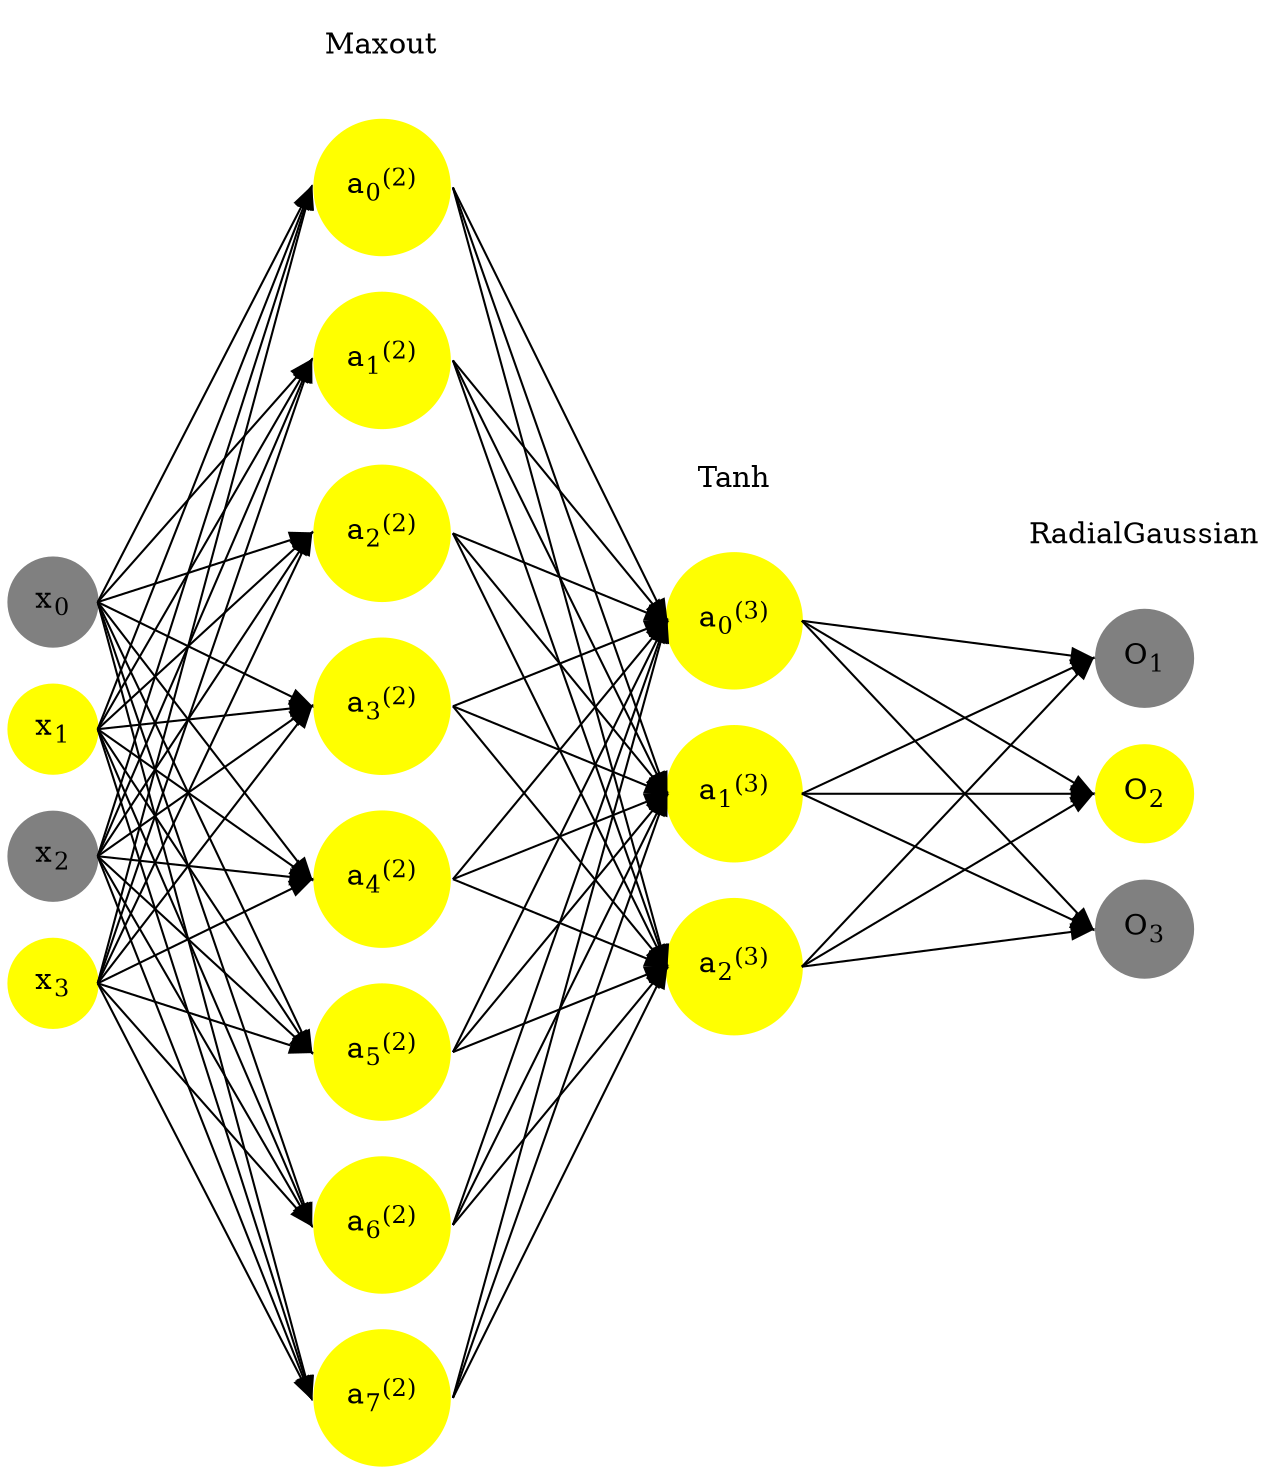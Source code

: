 digraph G {
	rankdir = LR;
	splines=false;
	edge[style=invis];
	ranksep= 1.4;
	{
	node [shape=circle, color="0.1667, 0.0, 0.5", style=filled, fillcolor="0.1667, 0.0, 0.5"];
	x0 [label=<x<sub>0</sub>>];
	}
	{
	node [shape=circle, color="0.1667, 1.0, 1.0", style=filled, fillcolor="0.1667, 1.0, 1.0"];
	x1 [label=<x<sub>1</sub>>];
	}
	{
	node [shape=circle, color="0.1667, 0.0, 0.5", style=filled, fillcolor="0.1667, 0.0, 0.5"];
	x2 [label=<x<sub>2</sub>>];
	}
	{
	node [shape=circle, color="0.1667, 1.0, 1.0", style=filled, fillcolor="0.1667, 1.0, 1.0"];
	x3 [label=<x<sub>3</sub>>];
	}
	{
	node [shape=circle, color="0.1667, 1.906258, 1.453129", style=filled, fillcolor="0.1667, 1.906258, 1.453129"];
	a02 [label=<a<sub>0</sub><sup>(2)</sup>>];
	}
	{
	node [shape=circle, color="0.1667, 1.906258, 1.453129", style=filled, fillcolor="0.1667, 1.906258, 1.453129"];
	a12 [label=<a<sub>1</sub><sup>(2)</sup>>];
	}
	{
	node [shape=circle, color="0.1667, 1.380078, 1.190039", style=filled, fillcolor="0.1667, 1.380078, 1.190039"];
	a22 [label=<a<sub>2</sub><sup>(2)</sup>>];
	}
	{
	node [shape=circle, color="0.1667, 1.380078, 1.190039", style=filled, fillcolor="0.1667, 1.380078, 1.190039"];
	a32 [label=<a<sub>3</sub><sup>(2)</sup>>];
	}
	{
	node [shape=circle, color="0.1667, 1.380078, 1.190039", style=filled, fillcolor="0.1667, 1.380078, 1.190039"];
	a42 [label=<a<sub>4</sub><sup>(2)</sup>>];
	}
	{
	node [shape=circle, color="0.1667, 1.380078, 1.190039", style=filled, fillcolor="0.1667, 1.380078, 1.190039"];
	a52 [label=<a<sub>5</sub><sup>(2)</sup>>];
	}
	{
	node [shape=circle, color="0.1667, 1.380078, 1.190039", style=filled, fillcolor="0.1667, 1.380078, 1.190039"];
	a62 [label=<a<sub>6</sub><sup>(2)</sup>>];
	}
	{
	node [shape=circle, color="0.1667, 1.380078, 1.190039", style=filled, fillcolor="0.1667, 1.380078, 1.190039"];
	a72 [label=<a<sub>7</sub><sup>(2)</sup>>];
	}
	{
	node [shape=circle, color="0.1667, 0.989805, 0.994902", style=filled, fillcolor="0.1667, 0.989805, 0.994902"];
	a03 [label=<a<sub>0</sub><sup>(3)</sup>>];
	}
	{
	node [shape=circle, color="0.1667, 0.998769, 0.999384", style=filled, fillcolor="0.1667, 0.998769, 0.999384"];
	a13 [label=<a<sub>1</sub><sup>(3)</sup>>];
	}
	{
	node [shape=circle, color="0.1667, 0.995151, 0.997575", style=filled, fillcolor="0.1667, 0.995151, 0.997575"];
	a23 [label=<a<sub>2</sub><sup>(3)</sup>>];
	}
	{
	node [shape=circle, color="0.1667, 0.0, 0.5", style=filled, fillcolor="0.1667, 0.0, 0.5"];
	O1 [label=<O<sub>1</sub>>];
	}
	{
	node [shape=circle, color="0.1667, 1.0, 1.0", style=filled, fillcolor="0.1667, 1.0, 1.0"];
	O2 [label=<O<sub>2</sub>>];
	}
	{
	node [shape=circle, color="0.1667, 0.0, 0.5", style=filled, fillcolor="0.1667, 0.0, 0.5"];
	O3 [label=<O<sub>3</sub>>];
	}
	{
	rank=same;
	x0->x1->x2->x3;
	}
	{
	rank=same;
	a02->a12->a22->a32->a42->a52->a62->a72;
	}
	{
	rank=same;
	a03->a13->a23;
	}
	{
	rank=same;
	O1->O2->O3;
	}
	l1 [shape=plaintext,label="Maxout"];
	l1->a02;
	{rank=same; l1;a02};
	l2 [shape=plaintext,label="Tanh"];
	l2->a03;
	{rank=same; l2;a03};
	l3 [shape=plaintext,label="RadialGaussian"];
	l3->O1;
	{rank=same; l3;O1};
edge[style=solid, tailport=e, headport=w];
	{x0;x1;x2;x3} -> {a02;a12;a22;a32;a42;a52;a62;a72};
	{a02;a12;a22;a32;a42;a52;a62;a72} -> {a03;a13;a23};
	{a03;a13;a23} -> {O1,O2,O3};
}